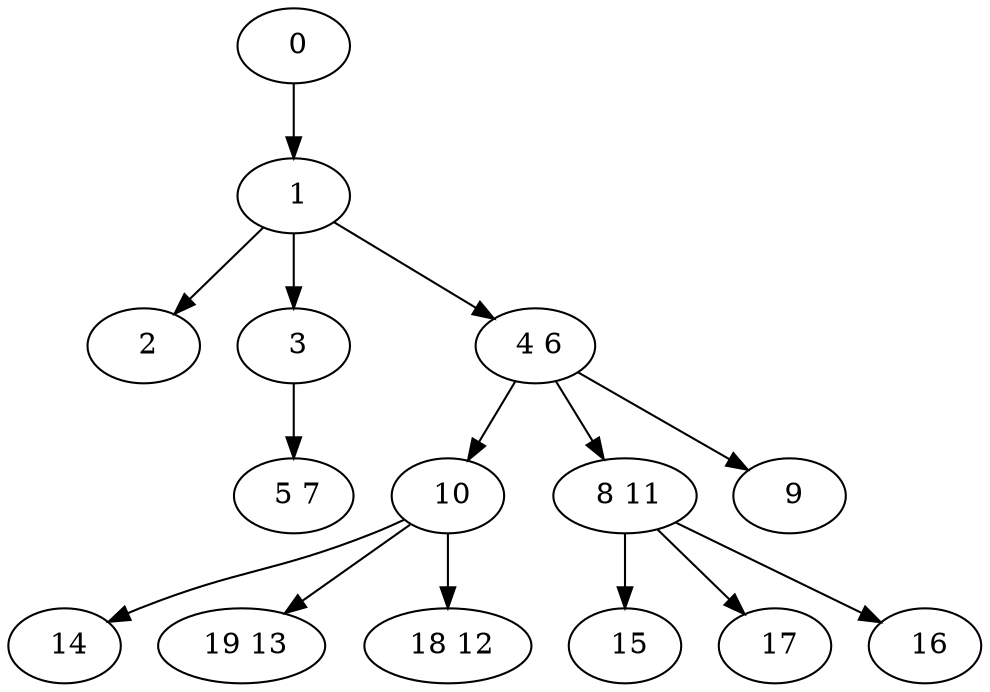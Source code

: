 digraph mytree {
" 0" -> " 1";
" 1" -> " 2";
" 1" -> " 3";
" 1" -> " 4 6";
" 2";
" 3" -> " 5 7";
" 4 6" -> " 10";
" 4 6" -> " 8 11";
" 4 6" -> " 9";
" 5 7";
" 10" -> " 14";
" 10" -> " 19 13";
" 10" -> " 18 12";
" 14";
" 19 13";
" 18 12";
" 8 11" -> " 15";
" 8 11" -> " 17";
" 8 11" -> " 16";
" 15";
" 9";
" 17";
" 16";
}
